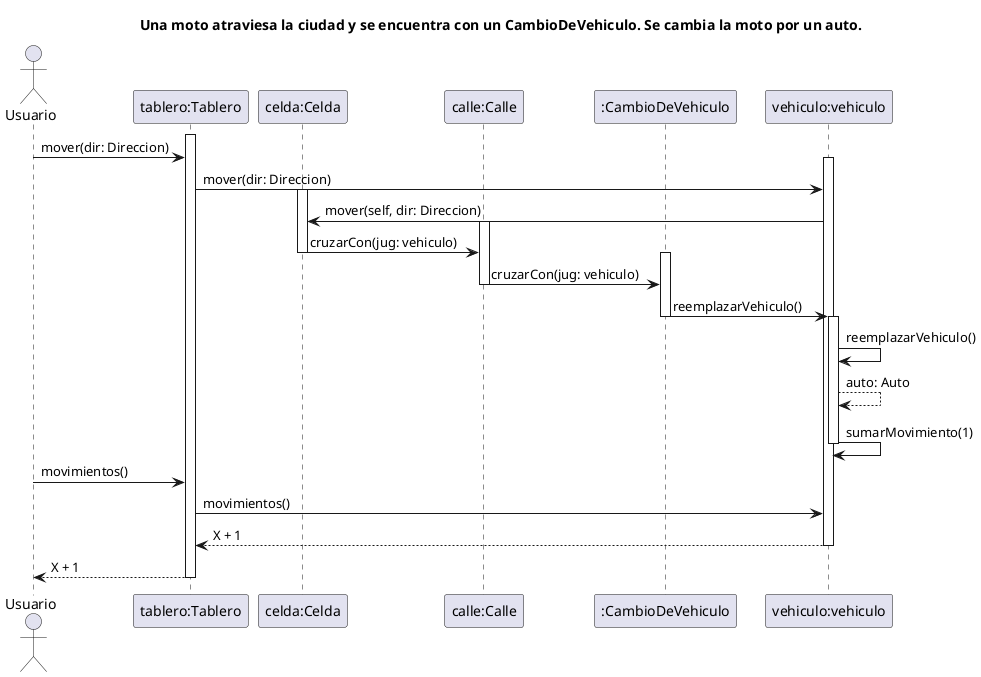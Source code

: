 @startuml SecuenciaMotoCambiaVehiculo
' Caso de uso 
' Una moto atraviesa la ciudad y se encuentra con un CambioDeVehiculo. Se cambia la moto por un auto.

title Una moto atraviesa la ciudad y se encuentra con un CambioDeVehiculo. Se cambia la moto por un auto.

Actor Usuario as user
participant "tablero:Tablero" as tablero
participant "vehiculo:vehiculo" as vehiculo
participant "celda:Celda" as celda
participant "calle:Calle" as calle
participant ":CambioDeVehiculo" as cambioDeVehiculo
participant "moto:Vehiculo" as vehiculo


activate tablero

user -> tablero: mover(dir: Direccion)

activate vehiculo

tablero -> vehiculo: mover(dir: Direccion)

activate celda

vehiculo -> celda: mover(self, dir: Direccion)

activate calle

celda -> calle: cruzarCon(jug: vehiculo)

deactivate celda

activate cambioDeVehiculo

calle -> cambioDeVehiculo: cruzarCon(jug: vehiculo)

deactivate calle

cambioDeVehiculo -> vehiculo: reemplazarVehiculo()

deactivate cambioDeVehiculo
activate vehiculo

vehiculo -> vehiculo : reemplazarVehiculo()

vehiculo --> vehiculo : auto: Auto 

vehiculo -> vehiculo: sumarMovimiento(1)

deactivate vehiculo

deactivate celda

user -> tablero: movimientos()
tablero -> vehiculo: movimientos()
vehiculo --> tablero: X + 1
deactivate vehiculo

tablero --> user: X + 1

deactivate tablero

@enduml
